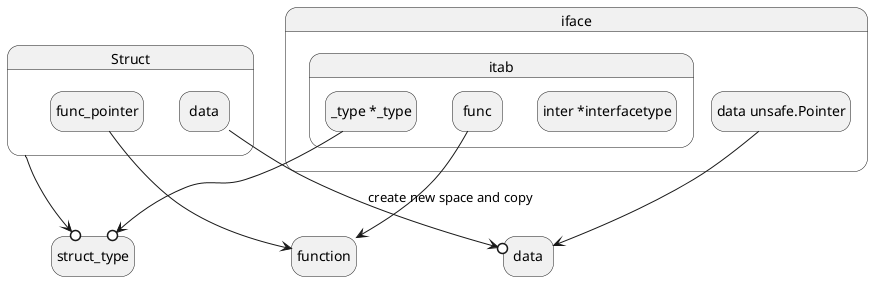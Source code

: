 @startuml 结构转interface
hide empty description

state struct_type
state Struct {
    state data
    state func_pointer
}
state function
func_pointer --> function
state data_new as "data"
state iface {
    state i_pointer as "data unsafe.Pointer"
    state itab {
        state i_type as "inter *interfacetype"
        state type as "_type *_type"
        state func
        func --> function
    }
}
Struct -->o struct_type
type -->o struct_type
i_pointer --> data_new
data -->o data_new : create new space and copy
@enduml

@startuml 反射转换过程
hide empty description
state variable
state reflect_object{
    state Type
    state Value
    state elem as ".elem()"
}
state reflect.TyopeOf
state reflect.ValueOf
variable --> reflect.TyopeOf : as interface
variable -> reflect.ValueOf : as interface
reflect.TyopeOf --> Type : convert interface to emptyInterface
reflect.ValueOf --> Value : convert interface to emptyInterface
Value --> elem : 当变量为指针的时候，通过这种方式获取指向的变量
@enduml

@startuml 反射第二法则
hide empty description
state reflect.Value
state func as ".Interface()"
state interface
state variable
reflect.Value -> func
func -> interface
interface -> variable : 显示类型转换
@enduml